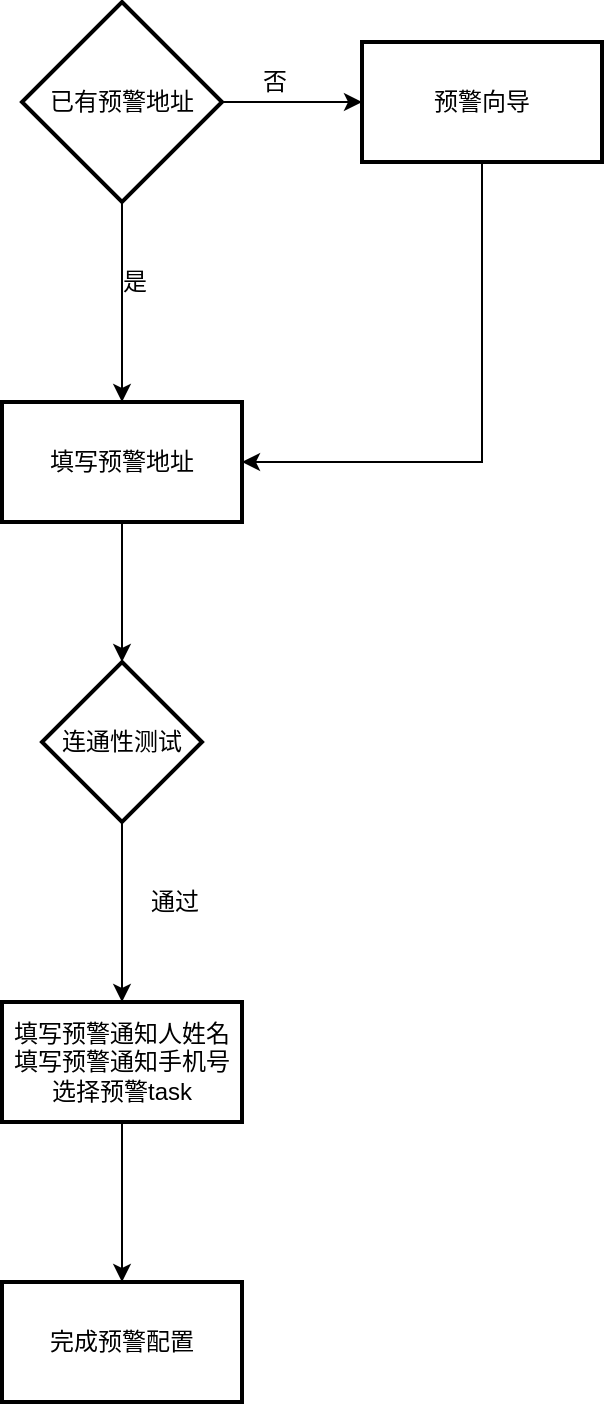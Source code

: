 <mxfile version="21.0.6" type="github">
  <diagram name="第 1 页" id="lzMdcEoCeIwY4Nh2bU0P">
    <mxGraphModel dx="1674" dy="796" grid="1" gridSize="10" guides="1" tooltips="1" connect="1" arrows="1" fold="1" page="1" pageScale="1" pageWidth="827" pageHeight="1169" math="0" shadow="0">
      <root>
        <mxCell id="0" />
        <mxCell id="1" parent="0" />
        <mxCell id="Zh-p1OsTPBcuEK6SASQ2-3" value="" style="edgeStyle=orthogonalEdgeStyle;rounded=0;orthogonalLoop=1;jettySize=auto;html=1;" edge="1" parent="1" source="Zh-p1OsTPBcuEK6SASQ2-1" target="Zh-p1OsTPBcuEK6SASQ2-2">
          <mxGeometry relative="1" as="geometry" />
        </mxCell>
        <mxCell id="Zh-p1OsTPBcuEK6SASQ2-6" value="" style="edgeStyle=orthogonalEdgeStyle;rounded=0;orthogonalLoop=1;jettySize=auto;html=1;" edge="1" parent="1" source="Zh-p1OsTPBcuEK6SASQ2-1" target="Zh-p1OsTPBcuEK6SASQ2-5">
          <mxGeometry relative="1" as="geometry" />
        </mxCell>
        <mxCell id="Zh-p1OsTPBcuEK6SASQ2-1" value="已有预警地址" style="strokeWidth=2;html=1;shape=mxgraph.flowchart.decision;whiteSpace=wrap;" vertex="1" parent="1">
          <mxGeometry x="314" y="110" width="100" height="100" as="geometry" />
        </mxCell>
        <mxCell id="Zh-p1OsTPBcuEK6SASQ2-11" value="" style="edgeStyle=orthogonalEdgeStyle;rounded=0;orthogonalLoop=1;jettySize=auto;html=1;" edge="1" parent="1" source="Zh-p1OsTPBcuEK6SASQ2-2" target="Zh-p1OsTPBcuEK6SASQ2-10">
          <mxGeometry relative="1" as="geometry" />
        </mxCell>
        <mxCell id="Zh-p1OsTPBcuEK6SASQ2-2" value="填写预警地址" style="whiteSpace=wrap;html=1;strokeWidth=2;" vertex="1" parent="1">
          <mxGeometry x="304" y="310" width="120" height="60" as="geometry" />
        </mxCell>
        <mxCell id="Zh-p1OsTPBcuEK6SASQ2-4" value="是" style="text;html=1;align=center;verticalAlign=middle;resizable=0;points=[];autosize=1;strokeColor=none;fillColor=none;" vertex="1" parent="1">
          <mxGeometry x="350" y="235" width="40" height="30" as="geometry" />
        </mxCell>
        <mxCell id="Zh-p1OsTPBcuEK6SASQ2-18" style="edgeStyle=orthogonalEdgeStyle;rounded=0;orthogonalLoop=1;jettySize=auto;html=1;entryX=1;entryY=0.5;entryDx=0;entryDy=0;" edge="1" parent="1" source="Zh-p1OsTPBcuEK6SASQ2-5" target="Zh-p1OsTPBcuEK6SASQ2-2">
          <mxGeometry relative="1" as="geometry">
            <mxPoint x="544" y="360" as="targetPoint" />
            <Array as="points">
              <mxPoint x="544" y="340" />
            </Array>
          </mxGeometry>
        </mxCell>
        <mxCell id="Zh-p1OsTPBcuEK6SASQ2-5" value="预警向导" style="whiteSpace=wrap;html=1;strokeWidth=2;" vertex="1" parent="1">
          <mxGeometry x="484" y="130" width="120" height="60" as="geometry" />
        </mxCell>
        <mxCell id="Zh-p1OsTPBcuEK6SASQ2-7" value="否" style="text;html=1;align=center;verticalAlign=middle;resizable=0;points=[];autosize=1;strokeColor=none;fillColor=none;" vertex="1" parent="1">
          <mxGeometry x="420" y="135" width="40" height="30" as="geometry" />
        </mxCell>
        <mxCell id="Zh-p1OsTPBcuEK6SASQ2-13" value="" style="edgeStyle=orthogonalEdgeStyle;rounded=0;orthogonalLoop=1;jettySize=auto;html=1;" edge="1" parent="1" source="Zh-p1OsTPBcuEK6SASQ2-10" target="Zh-p1OsTPBcuEK6SASQ2-12">
          <mxGeometry relative="1" as="geometry" />
        </mxCell>
        <mxCell id="Zh-p1OsTPBcuEK6SASQ2-10" value="连通性测试" style="rhombus;whiteSpace=wrap;html=1;strokeWidth=2;" vertex="1" parent="1">
          <mxGeometry x="324" y="440" width="80" height="80" as="geometry" />
        </mxCell>
        <mxCell id="Zh-p1OsTPBcuEK6SASQ2-16" value="" style="edgeStyle=orthogonalEdgeStyle;rounded=0;orthogonalLoop=1;jettySize=auto;html=1;" edge="1" parent="1" source="Zh-p1OsTPBcuEK6SASQ2-12" target="Zh-p1OsTPBcuEK6SASQ2-15">
          <mxGeometry relative="1" as="geometry" />
        </mxCell>
        <mxCell id="Zh-p1OsTPBcuEK6SASQ2-12" value="填写预警通知人姓名&lt;br&gt;填写预警通知手机号&lt;br&gt;选择预警task" style="whiteSpace=wrap;html=1;strokeWidth=2;" vertex="1" parent="1">
          <mxGeometry x="304" y="610" width="120" height="60" as="geometry" />
        </mxCell>
        <mxCell id="Zh-p1OsTPBcuEK6SASQ2-14" value="通过" style="text;html=1;align=center;verticalAlign=middle;resizable=0;points=[];autosize=1;strokeColor=none;fillColor=none;" vertex="1" parent="1">
          <mxGeometry x="365" y="545" width="50" height="30" as="geometry" />
        </mxCell>
        <mxCell id="Zh-p1OsTPBcuEK6SASQ2-15" value="完成预警配置" style="whiteSpace=wrap;html=1;strokeWidth=2;" vertex="1" parent="1">
          <mxGeometry x="304" y="750" width="120" height="60" as="geometry" />
        </mxCell>
      </root>
    </mxGraphModel>
  </diagram>
</mxfile>
